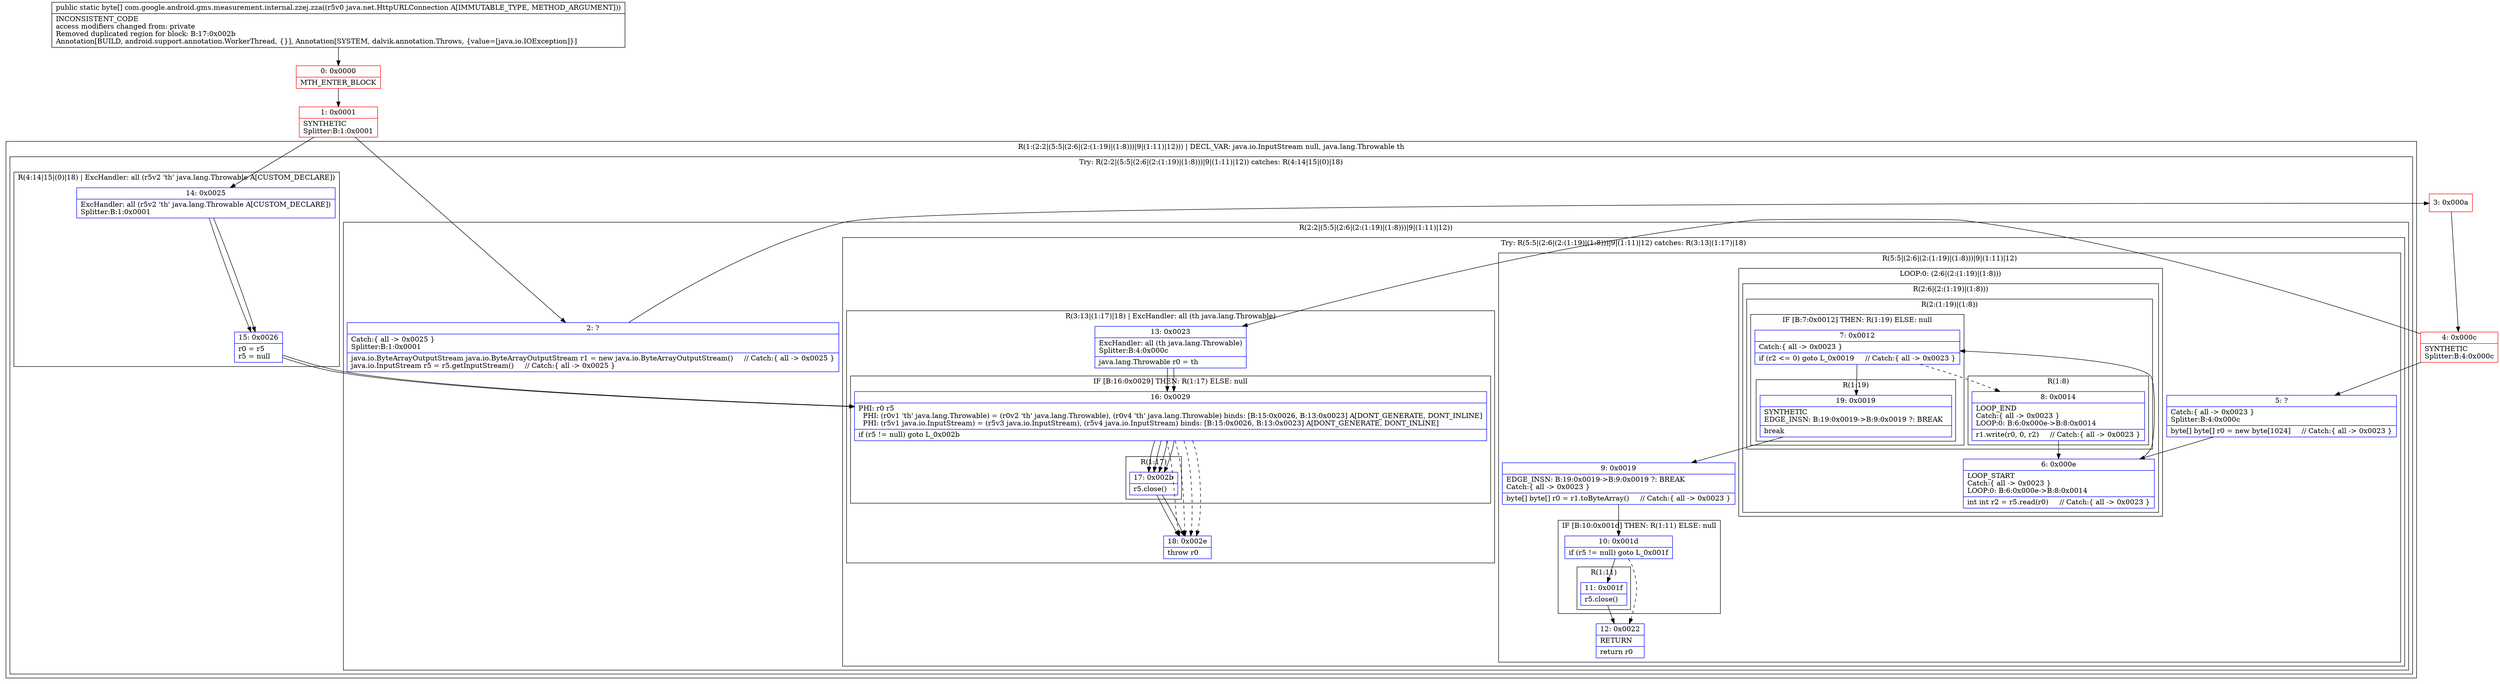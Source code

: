 digraph "CFG forcom.google.android.gms.measurement.internal.zzej.zza(Ljava\/net\/HttpURLConnection;)[B" {
subgraph cluster_Region_1841290924 {
label = "R(1:(2:2|(5:5|(2:6|(2:(1:19)|(1:8)))|9|(1:11)|12))) | DECL_VAR: java.io.InputStream null, java.lang.Throwable th\l";
node [shape=record,color=blue];
subgraph cluster_TryCatchRegion_2007514378 {
label = "Try: R(2:2|(5:5|(2:6|(2:(1:19)|(1:8)))|9|(1:11)|12)) catches: R(4:14|15|(0)|18)";
node [shape=record,color=blue];
subgraph cluster_Region_288001389 {
label = "R(2:2|(5:5|(2:6|(2:(1:19)|(1:8)))|9|(1:11)|12))";
node [shape=record,color=blue];
Node_2 [shape=record,label="{2\:\ ?|Catch:\{ all \-\> 0x0025 \}\lSplitter:B:1:0x0001\l|java.io.ByteArrayOutputStream java.io.ByteArrayOutputStream r1 = new java.io.ByteArrayOutputStream()     \/\/ Catch:\{ all \-\> 0x0025 \}\ljava.io.InputStream r5 = r5.getInputStream()     \/\/ Catch:\{ all \-\> 0x0025 \}\l}"];
subgraph cluster_TryCatchRegion_1149379095 {
label = "Try: R(5:5|(2:6|(2:(1:19)|(1:8)))|9|(1:11)|12) catches: R(3:13|(1:17)|18)";
node [shape=record,color=blue];
subgraph cluster_Region_917337829 {
label = "R(5:5|(2:6|(2:(1:19)|(1:8)))|9|(1:11)|12)";
node [shape=record,color=blue];
Node_5 [shape=record,label="{5\:\ ?|Catch:\{ all \-\> 0x0023 \}\lSplitter:B:4:0x000c\l|byte[] byte[] r0 = new byte[1024]     \/\/ Catch:\{ all \-\> 0x0023 \}\l}"];
subgraph cluster_LoopRegion_1245135990 {
label = "LOOP:0: (2:6|(2:(1:19)|(1:8)))";
node [shape=record,color=blue];
subgraph cluster_Region_1932121272 {
label = "R(2:6|(2:(1:19)|(1:8)))";
node [shape=record,color=blue];
Node_6 [shape=record,label="{6\:\ 0x000e|LOOP_START\lCatch:\{ all \-\> 0x0023 \}\lLOOP:0: B:6:0x000e\-\>B:8:0x0014\l|int int r2 = r5.read(r0)     \/\/ Catch:\{ all \-\> 0x0023 \}\l}"];
subgraph cluster_Region_1508817186 {
label = "R(2:(1:19)|(1:8))";
node [shape=record,color=blue];
subgraph cluster_IfRegion_1801154715 {
label = "IF [B:7:0x0012] THEN: R(1:19) ELSE: null";
node [shape=record,color=blue];
Node_7 [shape=record,label="{7\:\ 0x0012|Catch:\{ all \-\> 0x0023 \}\l|if (r2 \<= 0) goto L_0x0019     \/\/ Catch:\{ all \-\> 0x0023 \}\l}"];
subgraph cluster_Region_1872269176 {
label = "R(1:19)";
node [shape=record,color=blue];
Node_19 [shape=record,label="{19\:\ 0x0019|SYNTHETIC\lEDGE_INSN: B:19:0x0019\-\>B:9:0x0019 ?: BREAK  \l|break\l}"];
}
}
subgraph cluster_Region_1886262057 {
label = "R(1:8)";
node [shape=record,color=blue];
Node_8 [shape=record,label="{8\:\ 0x0014|LOOP_END\lCatch:\{ all \-\> 0x0023 \}\lLOOP:0: B:6:0x000e\-\>B:8:0x0014\l|r1.write(r0, 0, r2)     \/\/ Catch:\{ all \-\> 0x0023 \}\l}"];
}
}
}
}
Node_9 [shape=record,label="{9\:\ 0x0019|EDGE_INSN: B:19:0x0019\-\>B:9:0x0019 ?: BREAK  \lCatch:\{ all \-\> 0x0023 \}\l|byte[] byte[] r0 = r1.toByteArray()     \/\/ Catch:\{ all \-\> 0x0023 \}\l}"];
subgraph cluster_IfRegion_987732486 {
label = "IF [B:10:0x001d] THEN: R(1:11) ELSE: null";
node [shape=record,color=blue];
Node_10 [shape=record,label="{10\:\ 0x001d|if (r5 != null) goto L_0x001f\l}"];
subgraph cluster_Region_1245412831 {
label = "R(1:11)";
node [shape=record,color=blue];
Node_11 [shape=record,label="{11\:\ 0x001f|r5.close()\l}"];
}
}
Node_12 [shape=record,label="{12\:\ 0x0022|RETURN\l|return r0\l}"];
}
subgraph cluster_Region_1802395798 {
label = "R(3:13|(1:17)|18) | ExcHandler: all (th java.lang.Throwable)\l";
node [shape=record,color=blue];
Node_13 [shape=record,label="{13\:\ 0x0023|ExcHandler: all (th java.lang.Throwable)\lSplitter:B:4:0x000c\l|java.lang.Throwable r0 = th\l}"];
subgraph cluster_IfRegion_1722870291 {
label = "IF [B:16:0x0029] THEN: R(1:17) ELSE: null";
node [shape=record,color=blue];
Node_16 [shape=record,label="{16\:\ 0x0029|PHI: r0 r5 \l  PHI: (r0v1 'th' java.lang.Throwable) = (r0v2 'th' java.lang.Throwable), (r0v4 'th' java.lang.Throwable) binds: [B:15:0x0026, B:13:0x0023] A[DONT_GENERATE, DONT_INLINE]\l  PHI: (r5v1 java.io.InputStream) = (r5v3 java.io.InputStream), (r5v4 java.io.InputStream) binds: [B:15:0x0026, B:13:0x0023] A[DONT_GENERATE, DONT_INLINE]\l|if (r5 != null) goto L_0x002b\l}"];
subgraph cluster_Region_1299729138 {
label = "R(1:17)";
node [shape=record,color=blue];
Node_17 [shape=record,label="{17\:\ 0x002b|r5.close()\l}"];
}
}
Node_18 [shape=record,label="{18\:\ 0x002e|throw r0\l}"];
}
}
}
subgraph cluster_Region_1110476479 {
label = "R(4:14|15|(0)|18) | ExcHandler: all (r5v2 'th' java.lang.Throwable A[CUSTOM_DECLARE])\l";
node [shape=record,color=blue];
Node_14 [shape=record,label="{14\:\ 0x0025|ExcHandler: all (r5v2 'th' java.lang.Throwable A[CUSTOM_DECLARE])\lSplitter:B:1:0x0001\l}"];
Node_15 [shape=record,label="{15\:\ 0x0026|r0 = r5\lr5 = null\l}"];
subgraph cluster_IfRegion_196208369 {
label = "IF [B:16:0x0029] THEN: R(0) ELSE: null";
node [shape=record,color=blue];
Node_16 [shape=record,label="{16\:\ 0x0029|PHI: r0 r5 \l  PHI: (r0v1 'th' java.lang.Throwable) = (r0v2 'th' java.lang.Throwable), (r0v4 'th' java.lang.Throwable) binds: [B:15:0x0026, B:13:0x0023] A[DONT_GENERATE, DONT_INLINE]\l  PHI: (r5v1 java.io.InputStream) = (r5v3 java.io.InputStream), (r5v4 java.io.InputStream) binds: [B:15:0x0026, B:13:0x0023] A[DONT_GENERATE, DONT_INLINE]\l|if (r5 != null) goto L_0x002b\l}"];
subgraph cluster_Region_443918301 {
label = "R(0)";
node [shape=record,color=blue];
}
}
Node_18 [shape=record,label="{18\:\ 0x002e|throw r0\l}"];
}
}
}
subgraph cluster_Region_1110476479 {
label = "R(4:14|15|(0)|18) | ExcHandler: all (r5v2 'th' java.lang.Throwable A[CUSTOM_DECLARE])\l";
node [shape=record,color=blue];
Node_14 [shape=record,label="{14\:\ 0x0025|ExcHandler: all (r5v2 'th' java.lang.Throwable A[CUSTOM_DECLARE])\lSplitter:B:1:0x0001\l}"];
Node_15 [shape=record,label="{15\:\ 0x0026|r0 = r5\lr5 = null\l}"];
subgraph cluster_IfRegion_196208369 {
label = "IF [B:16:0x0029] THEN: R(0) ELSE: null";
node [shape=record,color=blue];
Node_16 [shape=record,label="{16\:\ 0x0029|PHI: r0 r5 \l  PHI: (r0v1 'th' java.lang.Throwable) = (r0v2 'th' java.lang.Throwable), (r0v4 'th' java.lang.Throwable) binds: [B:15:0x0026, B:13:0x0023] A[DONT_GENERATE, DONT_INLINE]\l  PHI: (r5v1 java.io.InputStream) = (r5v3 java.io.InputStream), (r5v4 java.io.InputStream) binds: [B:15:0x0026, B:13:0x0023] A[DONT_GENERATE, DONT_INLINE]\l|if (r5 != null) goto L_0x002b\l}"];
subgraph cluster_Region_443918301 {
label = "R(0)";
node [shape=record,color=blue];
}
}
Node_18 [shape=record,label="{18\:\ 0x002e|throw r0\l}"];
}
subgraph cluster_Region_1802395798 {
label = "R(3:13|(1:17)|18) | ExcHandler: all (th java.lang.Throwable)\l";
node [shape=record,color=blue];
Node_13 [shape=record,label="{13\:\ 0x0023|ExcHandler: all (th java.lang.Throwable)\lSplitter:B:4:0x000c\l|java.lang.Throwable r0 = th\l}"];
subgraph cluster_IfRegion_1722870291 {
label = "IF [B:16:0x0029] THEN: R(1:17) ELSE: null";
node [shape=record,color=blue];
Node_16 [shape=record,label="{16\:\ 0x0029|PHI: r0 r5 \l  PHI: (r0v1 'th' java.lang.Throwable) = (r0v2 'th' java.lang.Throwable), (r0v4 'th' java.lang.Throwable) binds: [B:15:0x0026, B:13:0x0023] A[DONT_GENERATE, DONT_INLINE]\l  PHI: (r5v1 java.io.InputStream) = (r5v3 java.io.InputStream), (r5v4 java.io.InputStream) binds: [B:15:0x0026, B:13:0x0023] A[DONT_GENERATE, DONT_INLINE]\l|if (r5 != null) goto L_0x002b\l}"];
subgraph cluster_Region_1299729138 {
label = "R(1:17)";
node [shape=record,color=blue];
Node_17 [shape=record,label="{17\:\ 0x002b|r5.close()\l}"];
}
}
Node_18 [shape=record,label="{18\:\ 0x002e|throw r0\l}"];
}
Node_0 [shape=record,color=red,label="{0\:\ 0x0000|MTH_ENTER_BLOCK\l}"];
Node_1 [shape=record,color=red,label="{1\:\ 0x0001|SYNTHETIC\lSplitter:B:1:0x0001\l}"];
Node_3 [shape=record,color=red,label="{3\:\ 0x000a}"];
Node_4 [shape=record,color=red,label="{4\:\ 0x000c|SYNTHETIC\lSplitter:B:4:0x000c\l}"];
MethodNode[shape=record,label="{public static byte[] com.google.android.gms.measurement.internal.zzej.zza((r5v0 java.net.HttpURLConnection A[IMMUTABLE_TYPE, METHOD_ARGUMENT]))  | INCONSISTENT_CODE\laccess modifiers changed from: private\lRemoved duplicated region for block: B:17:0x002b \lAnnotation[BUILD, android.support.annotation.WorkerThread, \{\}], Annotation[SYSTEM, dalvik.annotation.Throws, \{value=[java.io.IOException]\}]\l}"];
MethodNode -> Node_0;
Node_2 -> Node_3;
Node_5 -> Node_6;
Node_6 -> Node_7;
Node_7 -> Node_8[style=dashed];
Node_7 -> Node_19;
Node_19 -> Node_9;
Node_8 -> Node_6;
Node_9 -> Node_10;
Node_10 -> Node_11;
Node_10 -> Node_12[style=dashed];
Node_11 -> Node_12;
Node_13 -> Node_16;
Node_16 -> Node_17;
Node_16 -> Node_18[style=dashed];
Node_17 -> Node_18;
Node_14 -> Node_15;
Node_15 -> Node_16;
Node_16 -> Node_17;
Node_16 -> Node_18[style=dashed];
Node_14 -> Node_15;
Node_15 -> Node_16;
Node_16 -> Node_17;
Node_16 -> Node_18[style=dashed];
Node_13 -> Node_16;
Node_16 -> Node_17;
Node_16 -> Node_18[style=dashed];
Node_17 -> Node_18;
Node_0 -> Node_1;
Node_1 -> Node_2;
Node_1 -> Node_14;
Node_3 -> Node_4;
Node_4 -> Node_5;
Node_4 -> Node_13;
}


